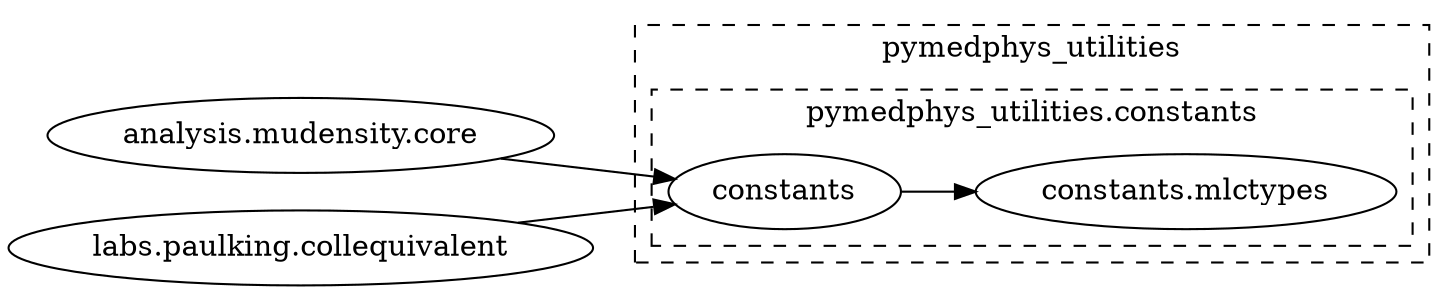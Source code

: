 strict digraph {
	graph [rankdir=LR];
	subgraph cluster_0 {
		graph [URL="#pymedphys-utilities",
			label=pymedphys_utilities,
			style=dashed
		];
		subgraph cluster_1 {
			graph [URL="#pymedphys-utilities-constants",
				label="pymedphys_utilities.constants"
			];
			{
				graph [rank=same];
				"pymedphys_utilities.constants.mlctypes"				 [URL="https://github.com/pymedphys/pymedphys/blob/master/packages/pymedphys_utilities/src/pymedphys_utilities/constants/mlctypes.py",
					label="constants.mlctypes"];
			}
			{
				graph [rank=same];
				"pymedphys_utilities.constants"				 [URL="https://github.com/pymedphys/pymedphys/blob/master/packages/pymedphys_utilities/src/pymedphys_utilities/constants",
					label=constants];
			}
		}
	}
	"pymedphys_utilities.constants" -> "pymedphys_utilities.constants.mlctypes";
	"pymedphys_analysis.mudensity.core"	 [URL="https://github.com/pymedphys/pymedphys/blob/master/packages/pymedphys_analysis/src/pymedphys_analysis/mudensity/core.py",
		label="analysis.mudensity.core"];
	"pymedphys_analysis.mudensity.core" -> "pymedphys_utilities.constants";
	"pymedphys_labs.paulking.collequivalent"	 [URL="https://github.com/pymedphys/pymedphys/blob/master/packages/pymedphys_labs/src/pymedphys_labs/paulking/collequivalent.py",
		label="labs.paulking.collequivalent"];
	"pymedphys_labs.paulking.collequivalent" -> "pymedphys_utilities.constants";
}
